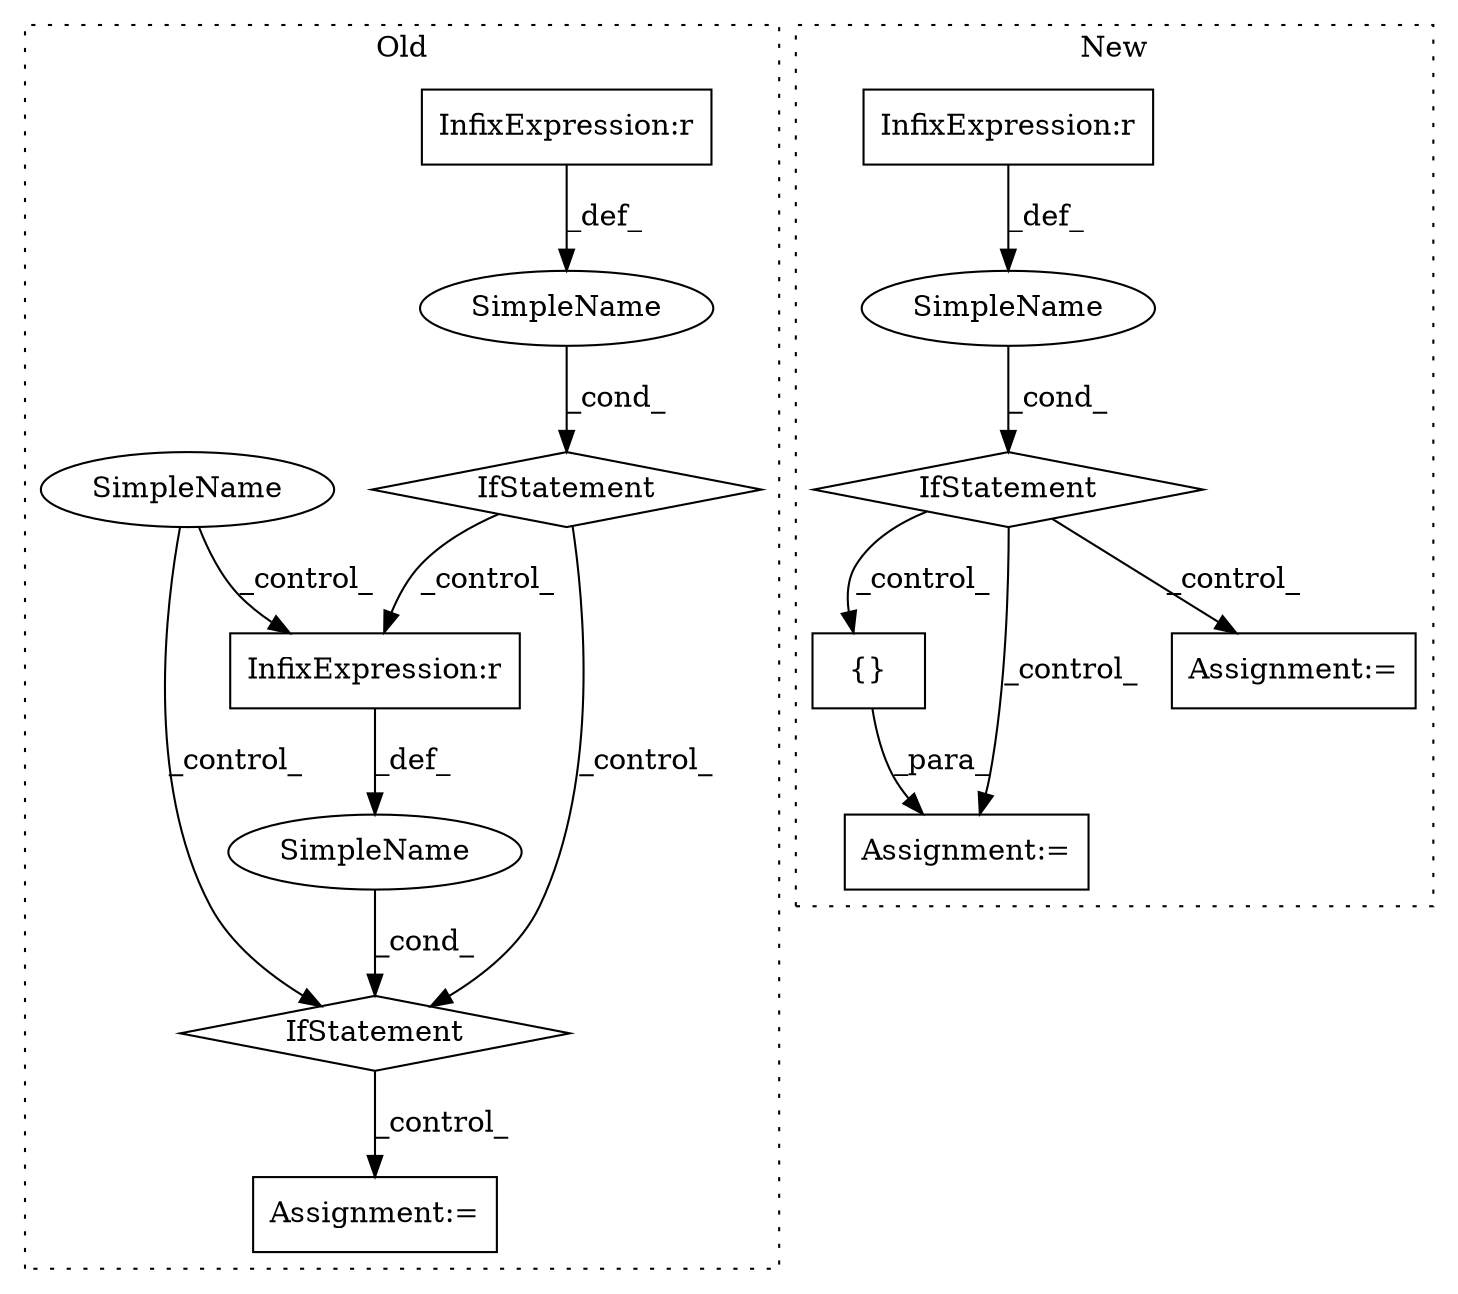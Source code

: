 digraph G {
subgraph cluster0 {
1 [label="IfStatement" a="25" s="1006,1074" l="4,2" shape="diamond"];
4 [label="Assignment:=" a="7" s="1859" l="1" shape="box"];
5 [label="SimpleName" a="42" s="" l="" shape="ellipse"];
6 [label="InfixExpression:r" a="27" s="1040" l="4" shape="box"];
11 [label="IfStatement" a="25" s="1650,1736" l="4,2" shape="diamond"];
12 [label="SimpleName" a="42" s="" l="" shape="ellipse"];
13 [label="InfixExpression:r" a="27" s="1686" l="4" shape="box"];
14 [label="SimpleName" a="42" s="" l="" shape="ellipse"];
label = "Old";
style="dotted";
}
subgraph cluster1 {
2 [label="{}" a="4" s="1419,1423" l="1,1" shape="box"];
3 [label="Assignment:=" a="7" s="1378" l="1" shape="box"];
7 [label="SimpleName" a="42" s="" l="" shape="ellipse"];
8 [label="IfStatement" a="25" s="1327,1352" l="4,2" shape="diamond"];
9 [label="InfixExpression:r" a="27" s="1344" l="4" shape="box"];
10 [label="Assignment:=" a="7" s="1463" l="1" shape="box"];
label = "New";
style="dotted";
}
1 -> 13 [label="_control_"];
1 -> 11 [label="_control_"];
2 -> 3 [label="_para_"];
5 -> 1 [label="_cond_"];
6 -> 5 [label="_def_"];
7 -> 8 [label="_cond_"];
8 -> 3 [label="_control_"];
8 -> 10 [label="_control_"];
8 -> 2 [label="_control_"];
9 -> 7 [label="_def_"];
11 -> 4 [label="_control_"];
12 -> 11 [label="_cond_"];
13 -> 12 [label="_def_"];
14 -> 11 [label="_control_"];
14 -> 13 [label="_control_"];
}